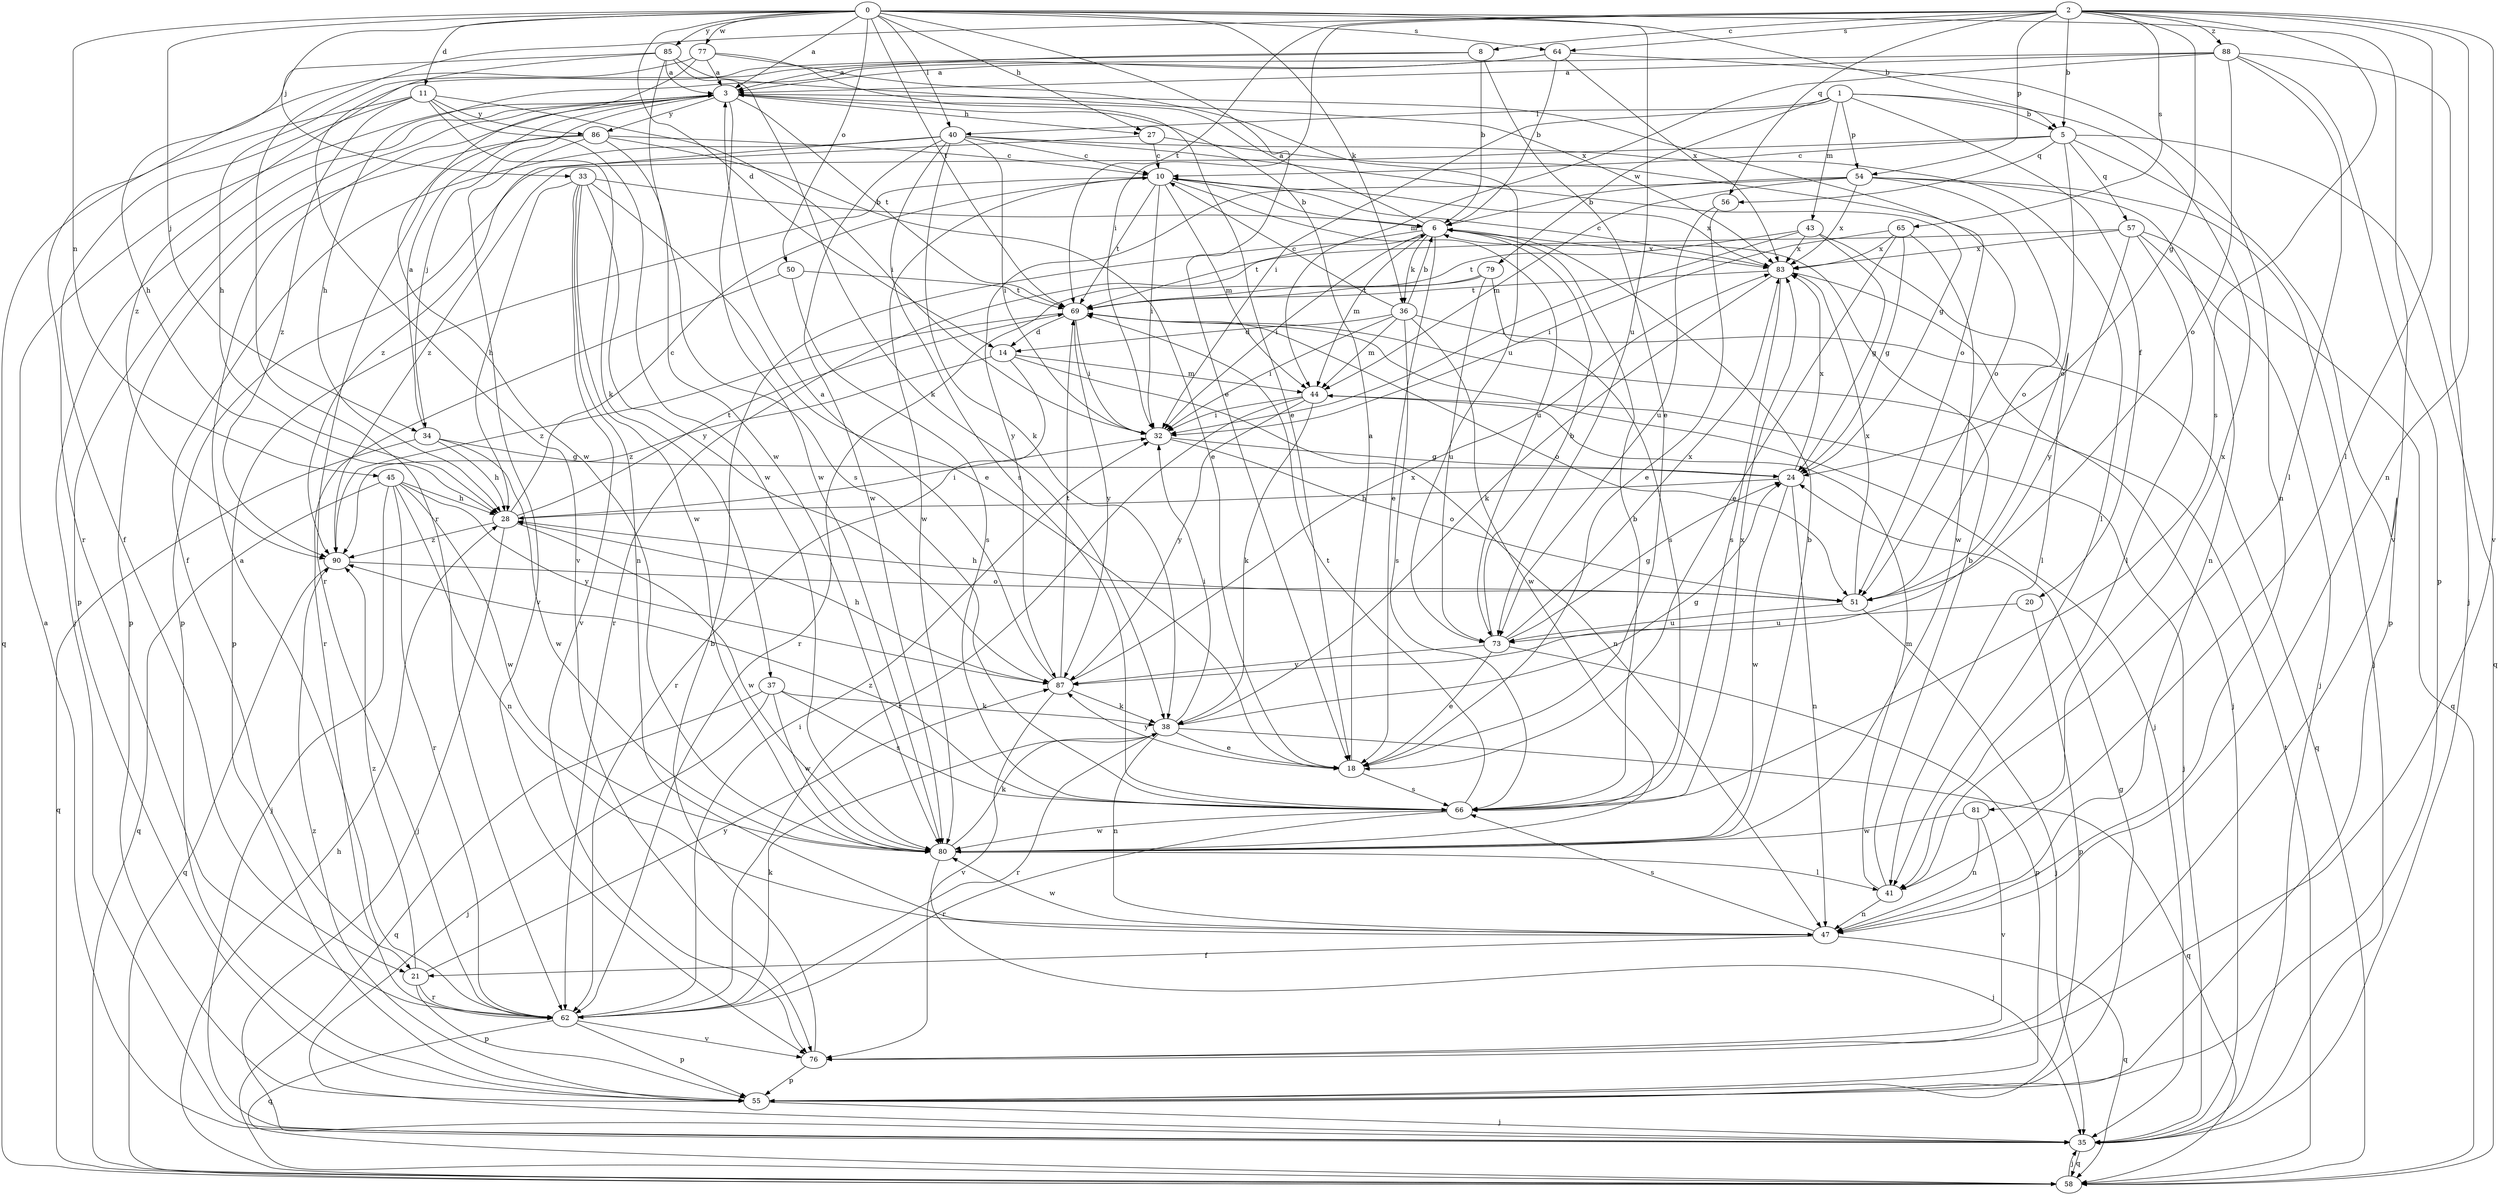 strict digraph  {
0;
1;
2;
3;
5;
6;
8;
10;
11;
14;
18;
20;
21;
24;
27;
28;
32;
33;
34;
35;
36;
37;
38;
40;
41;
43;
44;
45;
47;
50;
51;
54;
55;
56;
57;
58;
62;
64;
65;
66;
69;
73;
76;
77;
79;
80;
81;
83;
85;
86;
87;
88;
90;
0 -> 3  [label=a];
0 -> 5  [label=b];
0 -> 11  [label=d];
0 -> 14  [label=d];
0 -> 18  [label=e];
0 -> 27  [label=h];
0 -> 33  [label=j];
0 -> 34  [label=j];
0 -> 36  [label=k];
0 -> 40  [label=l];
0 -> 45  [label=n];
0 -> 50  [label=o];
0 -> 64  [label=s];
0 -> 69  [label=t];
0 -> 73  [label=u];
0 -> 76  [label=v];
0 -> 77  [label=w];
0 -> 85  [label=y];
1 -> 5  [label=b];
1 -> 20  [label=f];
1 -> 32  [label=i];
1 -> 40  [label=l];
1 -> 43  [label=m];
1 -> 54  [label=p];
1 -> 79  [label=w];
1 -> 81  [label=x];
2 -> 5  [label=b];
2 -> 8  [label=c];
2 -> 24  [label=g];
2 -> 32  [label=i];
2 -> 41  [label=l];
2 -> 47  [label=n];
2 -> 54  [label=p];
2 -> 56  [label=q];
2 -> 62  [label=r];
2 -> 64  [label=s];
2 -> 65  [label=s];
2 -> 66  [label=s];
2 -> 69  [label=t];
2 -> 76  [label=v];
2 -> 88  [label=z];
3 -> 27  [label=h];
3 -> 34  [label=j];
3 -> 35  [label=j];
3 -> 51  [label=o];
3 -> 55  [label=p];
3 -> 69  [label=t];
3 -> 80  [label=w];
3 -> 86  [label=y];
5 -> 10  [label=c];
5 -> 51  [label=o];
5 -> 55  [label=p];
5 -> 56  [label=q];
5 -> 57  [label=q];
5 -> 58  [label=q];
5 -> 90  [label=z];
6 -> 3  [label=a];
6 -> 18  [label=e];
6 -> 32  [label=i];
6 -> 36  [label=k];
6 -> 44  [label=m];
6 -> 69  [label=t];
6 -> 83  [label=x];
8 -> 3  [label=a];
8 -> 6  [label=b];
8 -> 18  [label=e];
8 -> 28  [label=h];
10 -> 6  [label=b];
10 -> 32  [label=i];
10 -> 44  [label=m];
10 -> 55  [label=p];
10 -> 69  [label=t];
10 -> 73  [label=u];
10 -> 80  [label=w];
10 -> 83  [label=x];
11 -> 21  [label=f];
11 -> 32  [label=i];
11 -> 37  [label=k];
11 -> 58  [label=q];
11 -> 80  [label=w];
11 -> 86  [label=y];
11 -> 90  [label=z];
14 -> 44  [label=m];
14 -> 47  [label=n];
14 -> 62  [label=r];
14 -> 90  [label=z];
18 -> 3  [label=a];
18 -> 66  [label=s];
18 -> 87  [label=y];
20 -> 55  [label=p];
20 -> 73  [label=u];
21 -> 55  [label=p];
21 -> 62  [label=r];
21 -> 87  [label=y];
21 -> 90  [label=z];
24 -> 28  [label=h];
24 -> 47  [label=n];
24 -> 80  [label=w];
24 -> 83  [label=x];
27 -> 10  [label=c];
27 -> 51  [label=o];
27 -> 55  [label=p];
28 -> 10  [label=c];
28 -> 32  [label=i];
28 -> 35  [label=j];
28 -> 69  [label=t];
28 -> 80  [label=w];
28 -> 90  [label=z];
32 -> 24  [label=g];
32 -> 51  [label=o];
33 -> 6  [label=b];
33 -> 18  [label=e];
33 -> 28  [label=h];
33 -> 47  [label=n];
33 -> 76  [label=v];
33 -> 80  [label=w];
33 -> 87  [label=y];
34 -> 3  [label=a];
34 -> 24  [label=g];
34 -> 28  [label=h];
34 -> 58  [label=q];
34 -> 80  [label=w];
35 -> 3  [label=a];
35 -> 58  [label=q];
36 -> 6  [label=b];
36 -> 10  [label=c];
36 -> 14  [label=d];
36 -> 32  [label=i];
36 -> 44  [label=m];
36 -> 58  [label=q];
36 -> 66  [label=s];
36 -> 80  [label=w];
37 -> 35  [label=j];
37 -> 38  [label=k];
37 -> 58  [label=q];
37 -> 66  [label=s];
37 -> 80  [label=w];
38 -> 18  [label=e];
38 -> 24  [label=g];
38 -> 32  [label=i];
38 -> 47  [label=n];
38 -> 58  [label=q];
38 -> 62  [label=r];
40 -> 10  [label=c];
40 -> 21  [label=f];
40 -> 24  [label=g];
40 -> 32  [label=i];
40 -> 38  [label=k];
40 -> 41  [label=l];
40 -> 66  [label=s];
40 -> 80  [label=w];
40 -> 90  [label=z];
41 -> 6  [label=b];
41 -> 44  [label=m];
41 -> 47  [label=n];
43 -> 24  [label=g];
43 -> 32  [label=i];
43 -> 41  [label=l];
43 -> 69  [label=t];
43 -> 83  [label=x];
44 -> 32  [label=i];
44 -> 35  [label=j];
44 -> 38  [label=k];
44 -> 62  [label=r];
44 -> 87  [label=y];
45 -> 28  [label=h];
45 -> 35  [label=j];
45 -> 47  [label=n];
45 -> 58  [label=q];
45 -> 62  [label=r];
45 -> 80  [label=w];
45 -> 87  [label=y];
47 -> 21  [label=f];
47 -> 58  [label=q];
47 -> 66  [label=s];
47 -> 80  [label=w];
50 -> 62  [label=r];
50 -> 66  [label=s];
50 -> 69  [label=t];
51 -> 28  [label=h];
51 -> 35  [label=j];
51 -> 73  [label=u];
51 -> 83  [label=x];
54 -> 6  [label=b];
54 -> 35  [label=j];
54 -> 44  [label=m];
54 -> 47  [label=n];
54 -> 51  [label=o];
54 -> 83  [label=x];
54 -> 87  [label=y];
55 -> 24  [label=g];
55 -> 35  [label=j];
55 -> 90  [label=z];
56 -> 18  [label=e];
56 -> 73  [label=u];
57 -> 35  [label=j];
57 -> 41  [label=l];
57 -> 58  [label=q];
57 -> 62  [label=r];
57 -> 83  [label=x];
57 -> 87  [label=y];
58 -> 28  [label=h];
58 -> 35  [label=j];
58 -> 69  [label=t];
62 -> 3  [label=a];
62 -> 32  [label=i];
62 -> 38  [label=k];
62 -> 55  [label=p];
62 -> 58  [label=q];
62 -> 76  [label=v];
64 -> 3  [label=a];
64 -> 6  [label=b];
64 -> 47  [label=n];
64 -> 83  [label=x];
64 -> 90  [label=z];
65 -> 18  [label=e];
65 -> 24  [label=g];
65 -> 32  [label=i];
65 -> 80  [label=w];
65 -> 83  [label=x];
66 -> 6  [label=b];
66 -> 62  [label=r];
66 -> 69  [label=t];
66 -> 80  [label=w];
66 -> 83  [label=x];
66 -> 90  [label=z];
69 -> 14  [label=d];
69 -> 32  [label=i];
69 -> 35  [label=j];
69 -> 51  [label=o];
69 -> 87  [label=y];
69 -> 90  [label=z];
73 -> 6  [label=b];
73 -> 18  [label=e];
73 -> 24  [label=g];
73 -> 55  [label=p];
73 -> 83  [label=x];
73 -> 87  [label=y];
76 -> 6  [label=b];
76 -> 55  [label=p];
77 -> 3  [label=a];
77 -> 18  [label=e];
77 -> 62  [label=r];
77 -> 73  [label=u];
77 -> 80  [label=w];
79 -> 62  [label=r];
79 -> 66  [label=s];
79 -> 69  [label=t];
79 -> 73  [label=u];
80 -> 6  [label=b];
80 -> 35  [label=j];
80 -> 38  [label=k];
80 -> 41  [label=l];
81 -> 47  [label=n];
81 -> 76  [label=v];
81 -> 80  [label=w];
83 -> 10  [label=c];
83 -> 35  [label=j];
83 -> 38  [label=k];
83 -> 66  [label=s];
83 -> 69  [label=t];
85 -> 3  [label=a];
85 -> 28  [label=h];
85 -> 38  [label=k];
85 -> 76  [label=v];
85 -> 80  [label=w];
85 -> 83  [label=x];
86 -> 10  [label=c];
86 -> 18  [label=e];
86 -> 55  [label=p];
86 -> 62  [label=r];
86 -> 66  [label=s];
86 -> 76  [label=v];
87 -> 3  [label=a];
87 -> 28  [label=h];
87 -> 38  [label=k];
87 -> 69  [label=t];
87 -> 76  [label=v];
87 -> 83  [label=x];
88 -> 3  [label=a];
88 -> 28  [label=h];
88 -> 35  [label=j];
88 -> 41  [label=l];
88 -> 44  [label=m];
88 -> 51  [label=o];
88 -> 55  [label=p];
90 -> 51  [label=o];
90 -> 58  [label=q];
}
